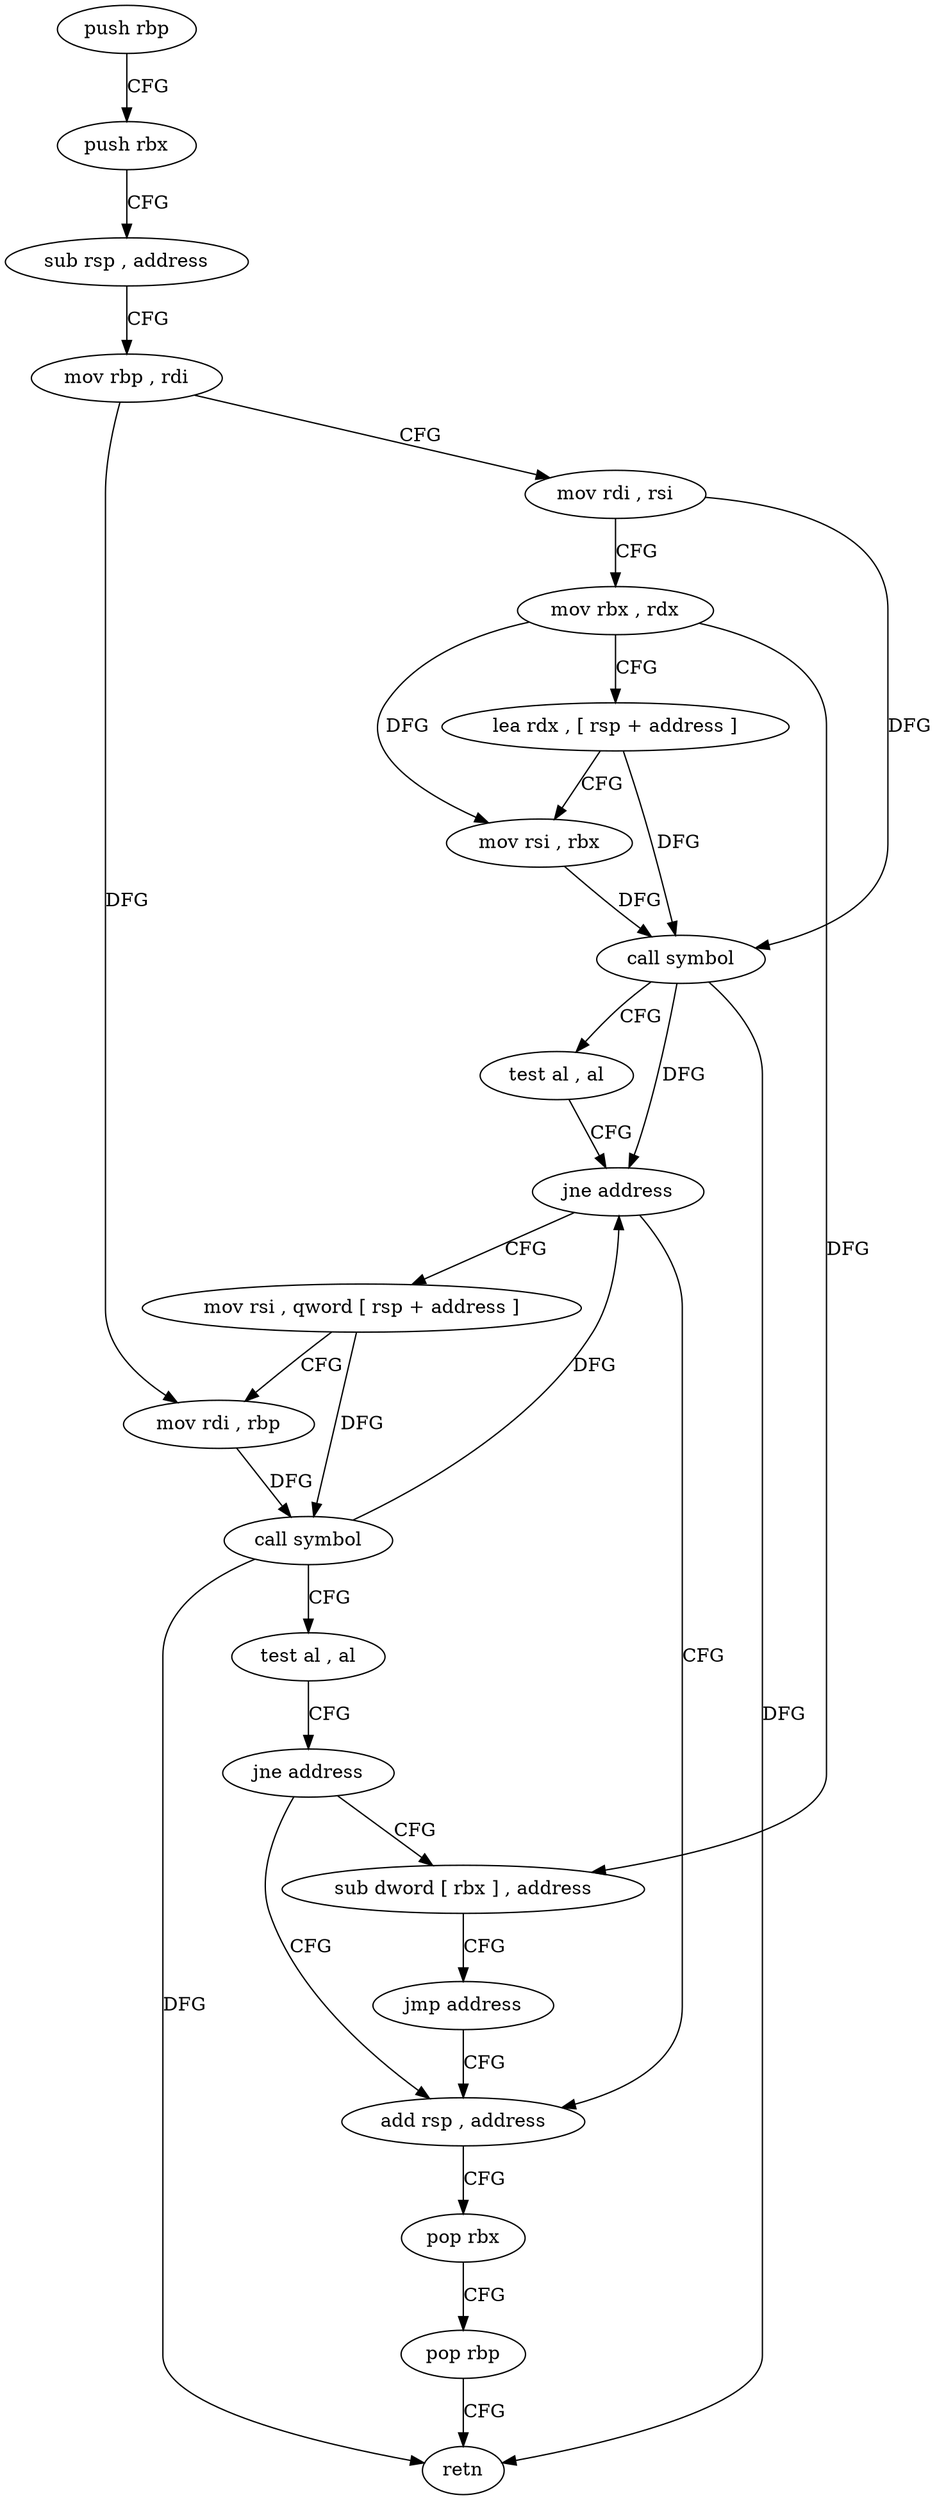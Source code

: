 digraph "func" {
"4253527" [label = "push rbp" ]
"4253528" [label = "push rbx" ]
"4253529" [label = "sub rsp , address" ]
"4253533" [label = "mov rbp , rdi" ]
"4253536" [label = "mov rdi , rsi" ]
"4253539" [label = "mov rbx , rdx" ]
"4253542" [label = "lea rdx , [ rsp + address ]" ]
"4253547" [label = "mov rsi , rbx" ]
"4253550" [label = "call symbol" ]
"4253555" [label = "test al , al" ]
"4253557" [label = "jne address" ]
"4253566" [label = "mov rsi , qword [ rsp + address ]" ]
"4253559" [label = "add rsp , address" ]
"4253571" [label = "mov rdi , rbp" ]
"4253574" [label = "call symbol" ]
"4253579" [label = "test al , al" ]
"4253581" [label = "jne address" ]
"4253583" [label = "sub dword [ rbx ] , address" ]
"4253563" [label = "pop rbx" ]
"4253564" [label = "pop rbp" ]
"4253565" [label = "retn" ]
"4253586" [label = "jmp address" ]
"4253527" -> "4253528" [ label = "CFG" ]
"4253528" -> "4253529" [ label = "CFG" ]
"4253529" -> "4253533" [ label = "CFG" ]
"4253533" -> "4253536" [ label = "CFG" ]
"4253533" -> "4253571" [ label = "DFG" ]
"4253536" -> "4253539" [ label = "CFG" ]
"4253536" -> "4253550" [ label = "DFG" ]
"4253539" -> "4253542" [ label = "CFG" ]
"4253539" -> "4253547" [ label = "DFG" ]
"4253539" -> "4253583" [ label = "DFG" ]
"4253542" -> "4253547" [ label = "CFG" ]
"4253542" -> "4253550" [ label = "DFG" ]
"4253547" -> "4253550" [ label = "DFG" ]
"4253550" -> "4253555" [ label = "CFG" ]
"4253550" -> "4253557" [ label = "DFG" ]
"4253550" -> "4253565" [ label = "DFG" ]
"4253555" -> "4253557" [ label = "CFG" ]
"4253557" -> "4253566" [ label = "CFG" ]
"4253557" -> "4253559" [ label = "CFG" ]
"4253566" -> "4253571" [ label = "CFG" ]
"4253566" -> "4253574" [ label = "DFG" ]
"4253559" -> "4253563" [ label = "CFG" ]
"4253571" -> "4253574" [ label = "DFG" ]
"4253574" -> "4253579" [ label = "CFG" ]
"4253574" -> "4253557" [ label = "DFG" ]
"4253574" -> "4253565" [ label = "DFG" ]
"4253579" -> "4253581" [ label = "CFG" ]
"4253581" -> "4253559" [ label = "CFG" ]
"4253581" -> "4253583" [ label = "CFG" ]
"4253583" -> "4253586" [ label = "CFG" ]
"4253563" -> "4253564" [ label = "CFG" ]
"4253564" -> "4253565" [ label = "CFG" ]
"4253586" -> "4253559" [ label = "CFG" ]
}
